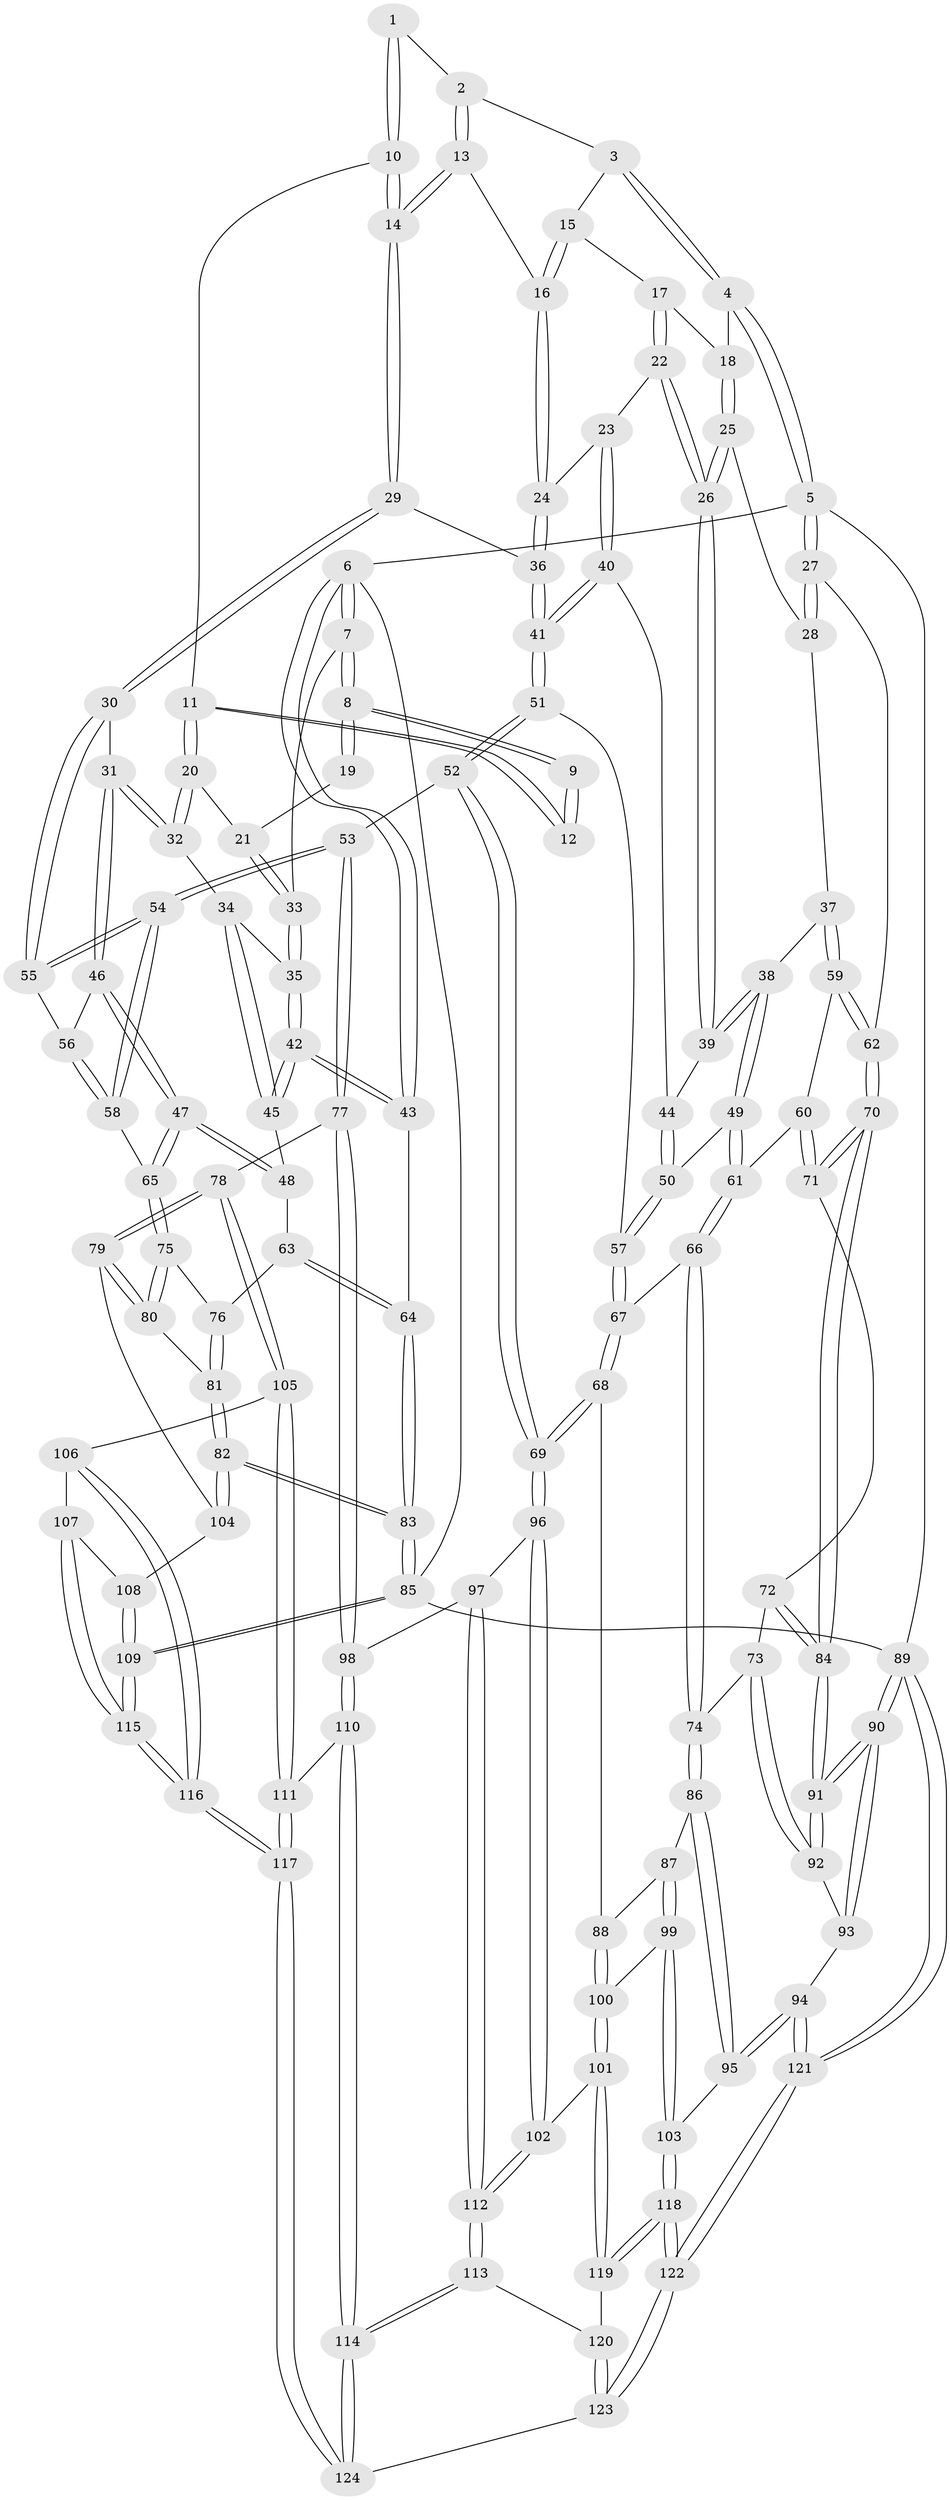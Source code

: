 // Generated by graph-tools (version 1.1) at 2025/11/02/27/25 16:11:53]
// undirected, 124 vertices, 307 edges
graph export_dot {
graph [start="1"]
  node [color=gray90,style=filled];
  1 [pos="+0.41485769750579565+0"];
  2 [pos="+0.5586767088166561+0"];
  3 [pos="+0.6431074240495879+0"];
  4 [pos="+1+0"];
  5 [pos="+1+0"];
  6 [pos="+0+0"];
  7 [pos="+0+0"];
  8 [pos="+0+0"];
  9 [pos="+0.16046850072285163+0"];
  10 [pos="+0.3547798541595967+0.041623780671825476"];
  11 [pos="+0.26717114172200784+0.06495200788155453"];
  12 [pos="+0.2586392098490817+0.04902419704877176"];
  13 [pos="+0.5019998097647133+0.0861212662884871"];
  14 [pos="+0.43419846792022493+0.21548125698486173"];
  15 [pos="+0.6606131029227731+0"];
  16 [pos="+0.6487103283937098+0.08931736846316604"];
  17 [pos="+0.7789414642608571+0.052334986394780764"];
  18 [pos="+0.8678832839145958+0.06954303219146847"];
  19 [pos="+0.18472415178543022+0"];
  20 [pos="+0.24132924660245367+0.08676879146866581"];
  21 [pos="+0.23920826447558158+0.08595663612848335"];
  22 [pos="+0.7513097120270092+0.17647714213605734"];
  23 [pos="+0.6964699486587751+0.14509524189701628"];
  24 [pos="+0.6505308672750157+0.10268533082130087"];
  25 [pos="+0.8768902174370554+0.11870775541892288"];
  26 [pos="+0.7848576021441835+0.21721711546382538"];
  27 [pos="+1+0"];
  28 [pos="+0.9279666573048495+0.1323078333239497"];
  29 [pos="+0.43431679553124053+0.21747222372764152"];
  30 [pos="+0.36729156515991307+0.2587577408086382"];
  31 [pos="+0.2756175683762954+0.2521765468358116"];
  32 [pos="+0.2332571526798104+0.2372436696503733"];
  33 [pos="+0.09731827938150149+0.052018509921198185"];
  34 [pos="+0.2287224380888066+0.23768022233720643"];
  35 [pos="+0.12792931282982586+0.19328790042677313"];
  36 [pos="+0.4927979768821012+0.2388117493305161"];
  37 [pos="+0.9618538349418545+0.32039513950942283"];
  38 [pos="+0.8204302026576888+0.27794706007401204"];
  39 [pos="+0.7860525311537998+0.2294486014886628"];
  40 [pos="+0.5685792678923918+0.297331427017723"];
  41 [pos="+0.5588513560106234+0.2990428828333723"];
  42 [pos="+0+0.317505097950359"];
  43 [pos="+0+0.3208513661236274"];
  44 [pos="+0.6255879927719024+0.2951967126476277"];
  45 [pos="+0.11521913414076618+0.38188281272077235"];
  46 [pos="+0.2290433911262093+0.4258242484656959"];
  47 [pos="+0.1995511496582772+0.46714532574946416"];
  48 [pos="+0.1270531086653027+0.39964959990022114"];
  49 [pos="+0.7533252555246801+0.4056481169313003"];
  50 [pos="+0.7499178335857457+0.40656029343880706"];
  51 [pos="+0.5612817983184903+0.3456071637473744"];
  52 [pos="+0.47016063159102767+0.544488341583165"];
  53 [pos="+0.44401377880443366+0.5452148963902492"];
  54 [pos="+0.41463153478716624+0.5128787571122596"];
  55 [pos="+0.36733955306337696+0.32860809321687473"];
  56 [pos="+0.2987644491363169+0.40037728019164326"];
  57 [pos="+0.680683836357309+0.45582699283923084"];
  58 [pos="+0.3142138531733637+0.48709788715786806"];
  59 [pos="+1+0.3549037104610385"];
  60 [pos="+0.9163418024240345+0.4448368977434999"];
  61 [pos="+0.8284081878900723+0.4748021823513037"];
  62 [pos="+1+0.36428805989111646"];
  63 [pos="+0.05996744215144005+0.5109759719293373"];
  64 [pos="+0+0.3573050503915963"];
  65 [pos="+0.20329083970432407+0.4797183204871364"];
  66 [pos="+0.8076601527911155+0.5606001424845407"];
  67 [pos="+0.6650544458166284+0.509150946688561"];
  68 [pos="+0.5906136542293893+0.5825836216630632"];
  69 [pos="+0.5503324862257744+0.585747167608161"];
  70 [pos="+1+0.5306500047424083"];
  71 [pos="+0.9187088092077601+0.5454970150745849"];
  72 [pos="+0.901305769538574+0.5781375136195468"];
  73 [pos="+0.8658864567124199+0.6040049354039619"];
  74 [pos="+0.8178285734606877+0.5937291590482346"];
  75 [pos="+0.18115758302313603+0.545849982549927"];
  76 [pos="+0.08294337479315118+0.5436243721555427"];
  77 [pos="+0.3334369936191481+0.6724496281263175"];
  78 [pos="+0.3031228990410461+0.6821284111211002"];
  79 [pos="+0.22292044809192554+0.6491348323562197"];
  80 [pos="+0.2067390697762242+0.6242427190028687"];
  81 [pos="+0.0003095851681414566+0.6419442325394373"];
  82 [pos="+0+0.6711059719199968"];
  83 [pos="+0+0.7263691564580422"];
  84 [pos="+1+0.6270441873594074"];
  85 [pos="+0+1"];
  86 [pos="+0.7782492817234754+0.6418008941102522"];
  87 [pos="+0.6983327819952118+0.6371947893828415"];
  88 [pos="+0.6060951352390286+0.5944847457231787"];
  89 [pos="+1+1"];
  90 [pos="+1+0.9498200180744019"];
  91 [pos="+1+0.6511236311088596"];
  92 [pos="+0.9473046343773464+0.705768939116619"];
  93 [pos="+0.8561971371365735+0.8086471029755788"];
  94 [pos="+0.8240742537098606+0.8266710163830906"];
  95 [pos="+0.8000426577885885+0.8089961776011474"];
  96 [pos="+0.5407435663635464+0.7509959043232591"];
  97 [pos="+0.5038091443363455+0.7615775865743599"];
  98 [pos="+0.4133050458485514+0.7512476593643616"];
  99 [pos="+0.6838417604659988+0.7947094967551629"];
  100 [pos="+0.6751319909577487+0.7952802631713896"];
  101 [pos="+0.6110882624845497+0.8173398966928369"];
  102 [pos="+0.5713312065529669+0.7813589890396595"];
  103 [pos="+0.7045684798589841+0.798451129792377"];
  104 [pos="+0.13923274519066972+0.7209858676109807"];
  105 [pos="+0.28004216833812257+0.7837489032119423"];
  106 [pos="+0.24615381771817274+0.8024197985375056"];
  107 [pos="+0.1704031547282996+0.7943702113355778"];
  108 [pos="+0.1383461084482861+0.7287960182295528"];
  109 [pos="+0+1"];
  110 [pos="+0.40819214076714844+0.8825168686042623"];
  111 [pos="+0.316139373445615+0.853513401652958"];
  112 [pos="+0.45790402572024497+0.8699512239320298"];
  113 [pos="+0.45736420047858606+0.8710295789695303"];
  114 [pos="+0.4131517667082581+0.8880295481388394"];
  115 [pos="+0+1"];
  116 [pos="+0+1"];
  117 [pos="+0.020074960058398723+1"];
  118 [pos="+0.6748652439028235+0.9770836663208011"];
  119 [pos="+0.6041981282480677+0.8376413615546132"];
  120 [pos="+0.5568807795590325+0.8840892244383141"];
  121 [pos="+0.8550728887419228+1"];
  122 [pos="+0.7735648090540825+1"];
  123 [pos="+0.5161268806524013+1"];
  124 [pos="+0.41883555460906724+1"];
  1 -- 2;
  1 -- 10;
  1 -- 10;
  2 -- 3;
  2 -- 13;
  2 -- 13;
  3 -- 4;
  3 -- 4;
  3 -- 15;
  4 -- 5;
  4 -- 5;
  4 -- 18;
  5 -- 6;
  5 -- 27;
  5 -- 27;
  5 -- 89;
  6 -- 7;
  6 -- 7;
  6 -- 43;
  6 -- 43;
  6 -- 85;
  7 -- 8;
  7 -- 8;
  7 -- 33;
  8 -- 9;
  8 -- 9;
  8 -- 19;
  8 -- 19;
  9 -- 12;
  9 -- 12;
  10 -- 11;
  10 -- 14;
  10 -- 14;
  11 -- 12;
  11 -- 12;
  11 -- 20;
  11 -- 20;
  13 -- 14;
  13 -- 14;
  13 -- 16;
  14 -- 29;
  14 -- 29;
  15 -- 16;
  15 -- 16;
  15 -- 17;
  16 -- 24;
  16 -- 24;
  17 -- 18;
  17 -- 22;
  17 -- 22;
  18 -- 25;
  18 -- 25;
  19 -- 21;
  20 -- 21;
  20 -- 32;
  20 -- 32;
  21 -- 33;
  21 -- 33;
  22 -- 23;
  22 -- 26;
  22 -- 26;
  23 -- 24;
  23 -- 40;
  23 -- 40;
  24 -- 36;
  24 -- 36;
  25 -- 26;
  25 -- 26;
  25 -- 28;
  26 -- 39;
  26 -- 39;
  27 -- 28;
  27 -- 28;
  27 -- 62;
  28 -- 37;
  29 -- 30;
  29 -- 30;
  29 -- 36;
  30 -- 31;
  30 -- 55;
  30 -- 55;
  31 -- 32;
  31 -- 32;
  31 -- 46;
  31 -- 46;
  32 -- 34;
  33 -- 35;
  33 -- 35;
  34 -- 35;
  34 -- 45;
  34 -- 45;
  35 -- 42;
  35 -- 42;
  36 -- 41;
  36 -- 41;
  37 -- 38;
  37 -- 59;
  37 -- 59;
  38 -- 39;
  38 -- 39;
  38 -- 49;
  38 -- 49;
  39 -- 44;
  40 -- 41;
  40 -- 41;
  40 -- 44;
  41 -- 51;
  41 -- 51;
  42 -- 43;
  42 -- 43;
  42 -- 45;
  42 -- 45;
  43 -- 64;
  44 -- 50;
  44 -- 50;
  45 -- 48;
  46 -- 47;
  46 -- 47;
  46 -- 56;
  47 -- 48;
  47 -- 48;
  47 -- 65;
  47 -- 65;
  48 -- 63;
  49 -- 50;
  49 -- 61;
  49 -- 61;
  50 -- 57;
  50 -- 57;
  51 -- 52;
  51 -- 52;
  51 -- 57;
  52 -- 53;
  52 -- 69;
  52 -- 69;
  53 -- 54;
  53 -- 54;
  53 -- 77;
  53 -- 77;
  54 -- 55;
  54 -- 55;
  54 -- 58;
  54 -- 58;
  55 -- 56;
  56 -- 58;
  56 -- 58;
  57 -- 67;
  57 -- 67;
  58 -- 65;
  59 -- 60;
  59 -- 62;
  59 -- 62;
  60 -- 61;
  60 -- 71;
  60 -- 71;
  61 -- 66;
  61 -- 66;
  62 -- 70;
  62 -- 70;
  63 -- 64;
  63 -- 64;
  63 -- 76;
  64 -- 83;
  64 -- 83;
  65 -- 75;
  65 -- 75;
  66 -- 67;
  66 -- 74;
  66 -- 74;
  67 -- 68;
  67 -- 68;
  68 -- 69;
  68 -- 69;
  68 -- 88;
  69 -- 96;
  69 -- 96;
  70 -- 71;
  70 -- 71;
  70 -- 84;
  70 -- 84;
  71 -- 72;
  72 -- 73;
  72 -- 84;
  72 -- 84;
  73 -- 74;
  73 -- 92;
  73 -- 92;
  74 -- 86;
  74 -- 86;
  75 -- 76;
  75 -- 80;
  75 -- 80;
  76 -- 81;
  76 -- 81;
  77 -- 78;
  77 -- 98;
  77 -- 98;
  78 -- 79;
  78 -- 79;
  78 -- 105;
  78 -- 105;
  79 -- 80;
  79 -- 80;
  79 -- 104;
  80 -- 81;
  81 -- 82;
  81 -- 82;
  82 -- 83;
  82 -- 83;
  82 -- 104;
  82 -- 104;
  83 -- 85;
  83 -- 85;
  84 -- 91;
  84 -- 91;
  85 -- 109;
  85 -- 109;
  85 -- 89;
  86 -- 87;
  86 -- 95;
  86 -- 95;
  87 -- 88;
  87 -- 99;
  87 -- 99;
  88 -- 100;
  88 -- 100;
  89 -- 90;
  89 -- 90;
  89 -- 121;
  89 -- 121;
  90 -- 91;
  90 -- 91;
  90 -- 93;
  90 -- 93;
  91 -- 92;
  91 -- 92;
  92 -- 93;
  93 -- 94;
  94 -- 95;
  94 -- 95;
  94 -- 121;
  94 -- 121;
  95 -- 103;
  96 -- 97;
  96 -- 102;
  96 -- 102;
  97 -- 98;
  97 -- 112;
  97 -- 112;
  98 -- 110;
  98 -- 110;
  99 -- 100;
  99 -- 103;
  99 -- 103;
  100 -- 101;
  100 -- 101;
  101 -- 102;
  101 -- 119;
  101 -- 119;
  102 -- 112;
  102 -- 112;
  103 -- 118;
  103 -- 118;
  104 -- 108;
  105 -- 106;
  105 -- 111;
  105 -- 111;
  106 -- 107;
  106 -- 116;
  106 -- 116;
  107 -- 108;
  107 -- 115;
  107 -- 115;
  108 -- 109;
  108 -- 109;
  109 -- 115;
  109 -- 115;
  110 -- 111;
  110 -- 114;
  110 -- 114;
  111 -- 117;
  111 -- 117;
  112 -- 113;
  112 -- 113;
  113 -- 114;
  113 -- 114;
  113 -- 120;
  114 -- 124;
  114 -- 124;
  115 -- 116;
  115 -- 116;
  116 -- 117;
  116 -- 117;
  117 -- 124;
  117 -- 124;
  118 -- 119;
  118 -- 119;
  118 -- 122;
  118 -- 122;
  119 -- 120;
  120 -- 123;
  120 -- 123;
  121 -- 122;
  121 -- 122;
  122 -- 123;
  122 -- 123;
  123 -- 124;
}
